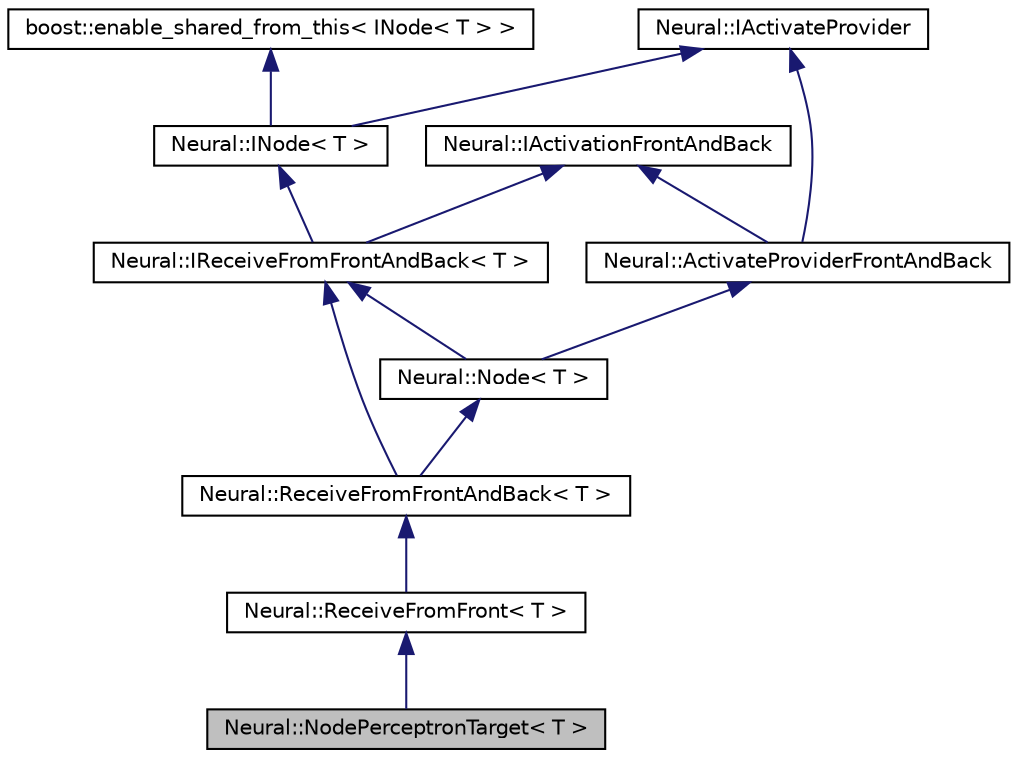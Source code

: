 digraph G
{
  edge [fontname="Helvetica",fontsize="10",labelfontname="Helvetica",labelfontsize="10"];
  node [fontname="Helvetica",fontsize="10",shape=record];
  Node1 [label="Neural::NodePerceptronTarget\< T \>",height=0.2,width=0.4,color="black", fillcolor="grey75", style="filled" fontcolor="black"];
  Node2 -> Node1 [dir=back,color="midnightblue",fontsize="10",style="solid"];
  Node2 [label="Neural::ReceiveFromFront\< T \>",height=0.2,width=0.4,color="black", fillcolor="white", style="filled",URL="$class_neural_1_1_receive_from_front.html"];
  Node3 -> Node2 [dir=back,color="midnightblue",fontsize="10",style="solid"];
  Node3 [label="Neural::ReceiveFromFrontAndBack\< T \>",height=0.2,width=0.4,color="black", fillcolor="white", style="filled",URL="$class_neural_1_1_receive_from_front_and_back.html"];
  Node4 -> Node3 [dir=back,color="midnightblue",fontsize="10",style="solid"];
  Node4 [label="Neural::Node\< T \>",height=0.2,width=0.4,color="black", fillcolor="white", style="filled",URL="$class_neural_1_1_node.html"];
  Node5 -> Node4 [dir=back,color="midnightblue",fontsize="10",style="solid"];
  Node5 [label="Neural::IReceiveFromFrontAndBack\< T \>",height=0.2,width=0.4,color="black", fillcolor="white", style="filled",URL="$class_neural_1_1_i_receive_from_front_and_back.html"];
  Node6 -> Node5 [dir=back,color="midnightblue",fontsize="10",style="solid"];
  Node6 [label="Neural::INode\< T \>",height=0.2,width=0.4,color="black", fillcolor="white", style="filled",URL="$class_neural_1_1_i_node.html"];
  Node7 -> Node6 [dir=back,color="midnightblue",fontsize="10",style="solid"];
  Node7 [label="boost::enable_shared_from_this\< INode\< T \> \>",height=0.2,width=0.4,color="black", fillcolor="white", style="filled",URL="$classboost_1_1enable__shared__from__this.html"];
  Node8 -> Node6 [dir=back,color="midnightblue",fontsize="10",style="solid"];
  Node8 [label="Neural::IActivateProvider",height=0.2,width=0.4,color="black", fillcolor="white", style="filled",URL="$class_neural_1_1_i_activate_provider.html"];
  Node9 -> Node5 [dir=back,color="midnightblue",fontsize="10",style="solid"];
  Node9 [label="Neural::IActivationFrontAndBack",height=0.2,width=0.4,color="black", fillcolor="white", style="filled",URL="$class_neural_1_1_i_activation_front_and_back.html"];
  Node10 -> Node4 [dir=back,color="midnightblue",fontsize="10",style="solid"];
  Node10 [label="Neural::ActivateProviderFrontAndBack",height=0.2,width=0.4,color="black", fillcolor="white", style="filled",URL="$class_neural_1_1_activate_provider_front_and_back.html"];
  Node8 -> Node10 [dir=back,color="midnightblue",fontsize="10",style="solid"];
  Node9 -> Node10 [dir=back,color="midnightblue",fontsize="10",style="solid"];
  Node5 -> Node3 [dir=back,color="midnightblue",fontsize="10",style="solid"];
}
